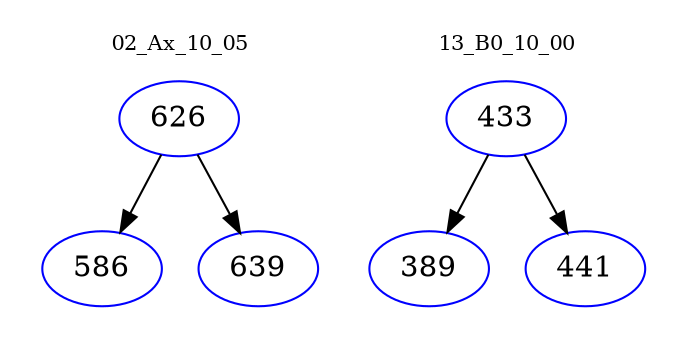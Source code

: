 digraph{
subgraph cluster_0 {
color = white
label = "02_Ax_10_05";
fontsize=10;
T0_626 [label="626", color="blue"]
T0_626 -> T0_586 [color="black"]
T0_586 [label="586", color="blue"]
T0_626 -> T0_639 [color="black"]
T0_639 [label="639", color="blue"]
}
subgraph cluster_1 {
color = white
label = "13_B0_10_00";
fontsize=10;
T1_433 [label="433", color="blue"]
T1_433 -> T1_389 [color="black"]
T1_389 [label="389", color="blue"]
T1_433 -> T1_441 [color="black"]
T1_441 [label="441", color="blue"]
}
}
